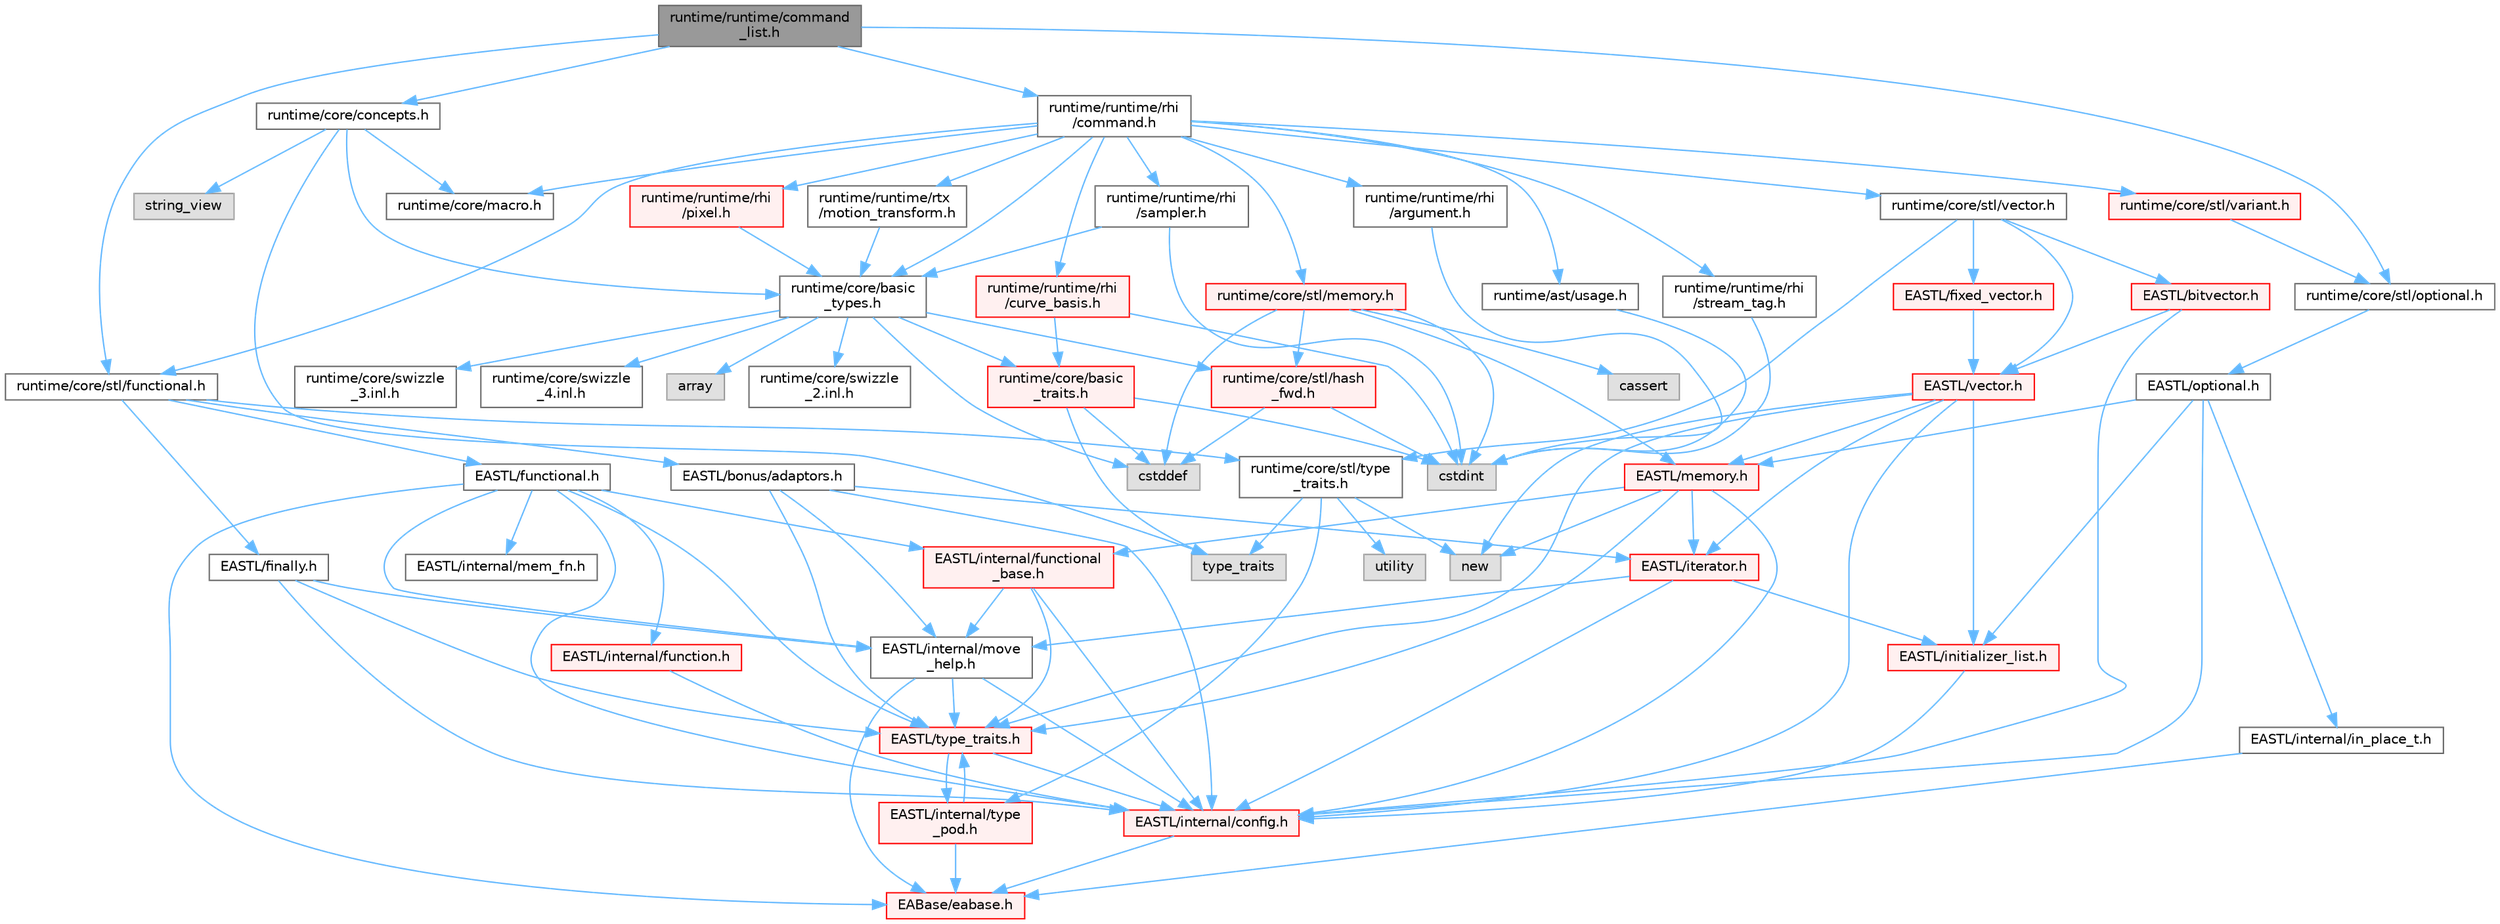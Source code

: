 digraph "runtime/runtime/command_list.h"
{
 // LATEX_PDF_SIZE
  bgcolor="transparent";
  edge [fontname=Helvetica,fontsize=10,labelfontname=Helvetica,labelfontsize=10];
  node [fontname=Helvetica,fontsize=10,shape=box,height=0.2,width=0.4];
  Node1 [id="Node000001",label="runtime/runtime/command\l_list.h",height=0.2,width=0.4,color="gray40", fillcolor="grey60", style="filled", fontcolor="black",tooltip=" "];
  Node1 -> Node2 [id="edge1_Node000001_Node000002",color="steelblue1",style="solid",tooltip=" "];
  Node2 [id="Node000002",label="runtime/core/concepts.h",height=0.2,width=0.4,color="grey40", fillcolor="white", style="filled",URL="$concepts_8h.html",tooltip=" "];
  Node2 -> Node3 [id="edge2_Node000002_Node000003",color="steelblue1",style="solid",tooltip=" "];
  Node3 [id="Node000003",label="type_traits",height=0.2,width=0.4,color="grey60", fillcolor="#E0E0E0", style="filled",tooltip=" "];
  Node2 -> Node4 [id="edge3_Node000002_Node000004",color="steelblue1",style="solid",tooltip=" "];
  Node4 [id="Node000004",label="string_view",height=0.2,width=0.4,color="grey60", fillcolor="#E0E0E0", style="filled",tooltip=" "];
  Node2 -> Node5 [id="edge4_Node000002_Node000005",color="steelblue1",style="solid",tooltip=" "];
  Node5 [id="Node000005",label="runtime/core/macro.h",height=0.2,width=0.4,color="grey40", fillcolor="white", style="filled",URL="$macro_8h.html",tooltip=" "];
  Node2 -> Node6 [id="edge5_Node000002_Node000006",color="steelblue1",style="solid",tooltip=" "];
  Node6 [id="Node000006",label="runtime/core/basic\l_types.h",height=0.2,width=0.4,color="grey40", fillcolor="white", style="filled",URL="$basic__types_8h.html",tooltip=" "];
  Node6 -> Node7 [id="edge6_Node000006_Node000007",color="steelblue1",style="solid",tooltip=" "];
  Node7 [id="Node000007",label="cstddef",height=0.2,width=0.4,color="grey60", fillcolor="#E0E0E0", style="filled",tooltip=" "];
  Node6 -> Node8 [id="edge7_Node000006_Node000008",color="steelblue1",style="solid",tooltip=" "];
  Node8 [id="Node000008",label="array",height=0.2,width=0.4,color="grey60", fillcolor="#E0E0E0", style="filled",tooltip=" "];
  Node6 -> Node9 [id="edge8_Node000006_Node000009",color="steelblue1",style="solid",tooltip=" "];
  Node9 [id="Node000009",label="runtime/core/stl/hash\l_fwd.h",height=0.2,width=0.4,color="red", fillcolor="#FFF0F0", style="filled",URL="$hash__fwd_8h.html",tooltip=" "];
  Node9 -> Node7 [id="edge9_Node000009_Node000007",color="steelblue1",style="solid",tooltip=" "];
  Node9 -> Node10 [id="edge10_Node000009_Node000010",color="steelblue1",style="solid",tooltip=" "];
  Node10 [id="Node000010",label="cstdint",height=0.2,width=0.4,color="grey60", fillcolor="#E0E0E0", style="filled",tooltip=" "];
  Node6 -> Node12 [id="edge11_Node000006_Node000012",color="steelblue1",style="solid",tooltip=" "];
  Node12 [id="Node000012",label="runtime/core/basic\l_traits.h",height=0.2,width=0.4,color="red", fillcolor="#FFF0F0", style="filled",URL="$basic__traits_8h.html",tooltip=" "];
  Node12 -> Node10 [id="edge12_Node000012_Node000010",color="steelblue1",style="solid",tooltip=" "];
  Node12 -> Node7 [id="edge13_Node000012_Node000007",color="steelblue1",style="solid",tooltip=" "];
  Node12 -> Node3 [id="edge14_Node000012_Node000003",color="steelblue1",style="solid",tooltip=" "];
  Node6 -> Node24 [id="edge15_Node000006_Node000024",color="steelblue1",style="solid",tooltip=" "];
  Node24 [id="Node000024",label="runtime/core/swizzle\l_2.inl.h",height=0.2,width=0.4,color="grey40", fillcolor="white", style="filled",URL="$core_2swizzle__2_8inl_8h.html",tooltip=" "];
  Node6 -> Node25 [id="edge16_Node000006_Node000025",color="steelblue1",style="solid",tooltip=" "];
  Node25 [id="Node000025",label="runtime/core/swizzle\l_3.inl.h",height=0.2,width=0.4,color="grey40", fillcolor="white", style="filled",URL="$core_2swizzle__3_8inl_8h.html",tooltip=" "];
  Node6 -> Node26 [id="edge17_Node000006_Node000026",color="steelblue1",style="solid",tooltip=" "];
  Node26 [id="Node000026",label="runtime/core/swizzle\l_4.inl.h",height=0.2,width=0.4,color="grey40", fillcolor="white", style="filled",URL="$core_2swizzle__4_8inl_8h.html",tooltip=" "];
  Node1 -> Node27 [id="edge18_Node000001_Node000027",color="steelblue1",style="solid",tooltip=" "];
  Node27 [id="Node000027",label="runtime/core/stl/optional.h",height=0.2,width=0.4,color="grey40", fillcolor="white", style="filled",URL="$core_2stl_2optional_8h.html",tooltip=" "];
  Node27 -> Node28 [id="edge19_Node000027_Node000028",color="steelblue1",style="solid",tooltip=" "];
  Node28 [id="Node000028",label="EASTL/optional.h",height=0.2,width=0.4,color="grey40", fillcolor="white", style="filled",URL="$_e_a_s_t_l_2include_2_e_a_s_t_l_2optional_8h.html",tooltip=" "];
  Node28 -> Node29 [id="edge20_Node000028_Node000029",color="steelblue1",style="solid",tooltip=" "];
  Node29 [id="Node000029",label="EASTL/internal/config.h",height=0.2,width=0.4,color="red", fillcolor="#FFF0F0", style="filled",URL="$config_8h.html",tooltip=" "];
  Node29 -> Node30 [id="edge21_Node000029_Node000030",color="steelblue1",style="solid",tooltip=" "];
  Node30 [id="Node000030",label="EABase/eabase.h",height=0.2,width=0.4,color="red", fillcolor="#FFF0F0", style="filled",URL="$eabase_8h.html",tooltip=" "];
  Node28 -> Node38 [id="edge22_Node000028_Node000038",color="steelblue1",style="solid",tooltip=" "];
  Node38 [id="Node000038",label="EASTL/initializer_list.h",height=0.2,width=0.4,color="red", fillcolor="#FFF0F0", style="filled",URL="$initializer__list_8h.html",tooltip=" "];
  Node38 -> Node29 [id="edge23_Node000038_Node000029",color="steelblue1",style="solid",tooltip=" "];
  Node28 -> Node39 [id="edge24_Node000028_Node000039",color="steelblue1",style="solid",tooltip=" "];
  Node39 [id="Node000039",label="EASTL/memory.h",height=0.2,width=0.4,color="red", fillcolor="#FFF0F0", style="filled",URL="$_e_a_s_t_l_2include_2_e_a_s_t_l_2memory_8h.html",tooltip=" "];
  Node39 -> Node29 [id="edge25_Node000039_Node000029",color="steelblue1",style="solid",tooltip=" "];
  Node39 -> Node55 [id="edge26_Node000039_Node000055",color="steelblue1",style="solid",tooltip=" "];
  Node55 [id="Node000055",label="EASTL/internal/functional\l_base.h",height=0.2,width=0.4,color="red", fillcolor="#FFF0F0", style="filled",URL="$functional__base_8h.html",tooltip=" "];
  Node55 -> Node29 [id="edge27_Node000055_Node000029",color="steelblue1",style="solid",tooltip=" "];
  Node55 -> Node43 [id="edge28_Node000055_Node000043",color="steelblue1",style="solid",tooltip=" "];
  Node43 [id="Node000043",label="EASTL/internal/move\l_help.h",height=0.2,width=0.4,color="grey40", fillcolor="white", style="filled",URL="$move__help_8h.html",tooltip=" "];
  Node43 -> Node30 [id="edge29_Node000043_Node000030",color="steelblue1",style="solid",tooltip=" "];
  Node43 -> Node29 [id="edge30_Node000043_Node000029",color="steelblue1",style="solid",tooltip=" "];
  Node43 -> Node44 [id="edge31_Node000043_Node000044",color="steelblue1",style="solid",tooltip=" "];
  Node44 [id="Node000044",label="EASTL/type_traits.h",height=0.2,width=0.4,color="red", fillcolor="#FFF0F0", style="filled",URL="$_e_a_s_t_l_2include_2_e_a_s_t_l_2type__traits_8h.html",tooltip=" "];
  Node44 -> Node29 [id="edge32_Node000044_Node000029",color="steelblue1",style="solid",tooltip=" "];
  Node44 -> Node52 [id="edge33_Node000044_Node000052",color="steelblue1",style="solid",tooltip=" "];
  Node52 [id="Node000052",label="EASTL/internal/type\l_pod.h",height=0.2,width=0.4,color="red", fillcolor="#FFF0F0", style="filled",URL="$type__pod_8h.html",tooltip=" "];
  Node52 -> Node30 [id="edge34_Node000052_Node000030",color="steelblue1",style="solid",tooltip=" "];
  Node52 -> Node44 [id="edge35_Node000052_Node000044",color="steelblue1",style="solid",tooltip=" "];
  Node55 -> Node44 [id="edge36_Node000055_Node000044",color="steelblue1",style="solid",tooltip=" "];
  Node39 -> Node44 [id="edge37_Node000039_Node000044",color="steelblue1",style="solid",tooltip=" "];
  Node39 -> Node42 [id="edge38_Node000039_Node000042",color="steelblue1",style="solid",tooltip=" "];
  Node42 [id="Node000042",label="EASTL/iterator.h",height=0.2,width=0.4,color="red", fillcolor="#FFF0F0", style="filled",URL="$_e_a_s_t_l_2include_2_e_a_s_t_l_2iterator_8h.html",tooltip=" "];
  Node42 -> Node29 [id="edge39_Node000042_Node000029",color="steelblue1",style="solid",tooltip=" "];
  Node42 -> Node43 [id="edge40_Node000042_Node000043",color="steelblue1",style="solid",tooltip=" "];
  Node42 -> Node38 [id="edge41_Node000042_Node000038",color="steelblue1",style="solid",tooltip=" "];
  Node39 -> Node66 [id="edge42_Node000039_Node000066",color="steelblue1",style="solid",tooltip=" "];
  Node66 [id="Node000066",label="new",height=0.2,width=0.4,color="grey60", fillcolor="#E0E0E0", style="filled",tooltip=" "];
  Node28 -> Node82 [id="edge43_Node000028_Node000082",color="steelblue1",style="solid",tooltip=" "];
  Node82 [id="Node000082",label="EASTL/internal/in_place_t.h",height=0.2,width=0.4,color="grey40", fillcolor="white", style="filled",URL="$in__place__t_8h.html",tooltip=" "];
  Node82 -> Node30 [id="edge44_Node000082_Node000030",color="steelblue1",style="solid",tooltip=" "];
  Node1 -> Node169 [id="edge45_Node000001_Node000169",color="steelblue1",style="solid",tooltip=" "];
  Node169 [id="Node000169",label="runtime/core/stl/functional.h",height=0.2,width=0.4,color="grey40", fillcolor="white", style="filled",URL="$core_2stl_2functional_8h.html",tooltip=" "];
  Node169 -> Node170 [id="edge46_Node000169_Node000170",color="steelblue1",style="solid",tooltip=" "];
  Node170 [id="Node000170",label="runtime/core/stl/type\l_traits.h",height=0.2,width=0.4,color="grey40", fillcolor="white", style="filled",URL="$core_2stl_2type__traits_8h.html",tooltip=" "];
  Node170 -> Node66 [id="edge47_Node000170_Node000066",color="steelblue1",style="solid",tooltip=" "];
  Node170 -> Node14 [id="edge48_Node000170_Node000014",color="steelblue1",style="solid",tooltip=" "];
  Node14 [id="Node000014",label="utility",height=0.2,width=0.4,color="grey60", fillcolor="#E0E0E0", style="filled",tooltip=" "];
  Node170 -> Node3 [id="edge49_Node000170_Node000003",color="steelblue1",style="solid",tooltip=" "];
  Node170 -> Node52 [id="edge50_Node000170_Node000052",color="steelblue1",style="solid",tooltip=" "];
  Node169 -> Node171 [id="edge51_Node000169_Node000171",color="steelblue1",style="solid",tooltip=" "];
  Node171 [id="Node000171",label="EASTL/finally.h",height=0.2,width=0.4,color="grey40", fillcolor="white", style="filled",URL="$finally_8h.html",tooltip=" "];
  Node171 -> Node29 [id="edge52_Node000171_Node000029",color="steelblue1",style="solid",tooltip=" "];
  Node171 -> Node43 [id="edge53_Node000171_Node000043",color="steelblue1",style="solid",tooltip=" "];
  Node171 -> Node44 [id="edge54_Node000171_Node000044",color="steelblue1",style="solid",tooltip=" "];
  Node169 -> Node70 [id="edge55_Node000169_Node000070",color="steelblue1",style="solid",tooltip=" "];
  Node70 [id="Node000070",label="EASTL/functional.h",height=0.2,width=0.4,color="grey40", fillcolor="white", style="filled",URL="$_e_a_s_t_l_2include_2_e_a_s_t_l_2functional_8h.html",tooltip=" "];
  Node70 -> Node30 [id="edge56_Node000070_Node000030",color="steelblue1",style="solid",tooltip=" "];
  Node70 -> Node29 [id="edge57_Node000070_Node000029",color="steelblue1",style="solid",tooltip=" "];
  Node70 -> Node43 [id="edge58_Node000070_Node000043",color="steelblue1",style="solid",tooltip=" "];
  Node70 -> Node44 [id="edge59_Node000070_Node000044",color="steelblue1",style="solid",tooltip=" "];
  Node70 -> Node55 [id="edge60_Node000070_Node000055",color="steelblue1",style="solid",tooltip=" "];
  Node70 -> Node71 [id="edge61_Node000070_Node000071",color="steelblue1",style="solid",tooltip=" "];
  Node71 [id="Node000071",label="EASTL/internal/mem_fn.h",height=0.2,width=0.4,color="grey40", fillcolor="white", style="filled",URL="$mem__fn_8h.html",tooltip=" "];
  Node70 -> Node72 [id="edge62_Node000070_Node000072",color="steelblue1",style="solid",tooltip=" "];
  Node72 [id="Node000072",label="EASTL/internal/function.h",height=0.2,width=0.4,color="red", fillcolor="#FFF0F0", style="filled",URL="$_e_a_s_t_l_2include_2_e_a_s_t_l_2internal_2function_8h.html",tooltip=" "];
  Node72 -> Node29 [id="edge63_Node000072_Node000029",color="steelblue1",style="solid",tooltip=" "];
  Node169 -> Node172 [id="edge64_Node000169_Node000172",color="steelblue1",style="solid",tooltip=" "];
  Node172 [id="Node000172",label="EASTL/bonus/adaptors.h",height=0.2,width=0.4,color="grey40", fillcolor="white", style="filled",URL="$adaptors_8h.html",tooltip=" "];
  Node172 -> Node29 [id="edge65_Node000172_Node000029",color="steelblue1",style="solid",tooltip=" "];
  Node172 -> Node43 [id="edge66_Node000172_Node000043",color="steelblue1",style="solid",tooltip=" "];
  Node172 -> Node44 [id="edge67_Node000172_Node000044",color="steelblue1",style="solid",tooltip=" "];
  Node172 -> Node42 [id="edge68_Node000172_Node000042",color="steelblue1",style="solid",tooltip=" "];
  Node1 -> Node173 [id="edge69_Node000001_Node000173",color="steelblue1",style="solid",tooltip=" "];
  Node173 [id="Node000173",label="runtime/runtime/rhi\l/command.h",height=0.2,width=0.4,color="grey40", fillcolor="white", style="filled",URL="$command_8h.html",tooltip=" "];
  Node173 -> Node5 [id="edge70_Node000173_Node000005",color="steelblue1",style="solid",tooltip=" "];
  Node173 -> Node6 [id="edge71_Node000173_Node000006",color="steelblue1",style="solid",tooltip=" "];
  Node173 -> Node174 [id="edge72_Node000173_Node000174",color="steelblue1",style="solid",tooltip=" "];
  Node174 [id="Node000174",label="runtime/core/stl/vector.h",height=0.2,width=0.4,color="grey40", fillcolor="white", style="filled",URL="$core_2stl_2vector_8h.html",tooltip=" "];
  Node174 -> Node175 [id="edge73_Node000174_Node000175",color="steelblue1",style="solid",tooltip=" "];
  Node175 [id="Node000175",label="EASTL/vector.h",height=0.2,width=0.4,color="red", fillcolor="#FFF0F0", style="filled",URL="$_e_a_s_t_l_2include_2_e_a_s_t_l_2vector_8h.html",tooltip=" "];
  Node175 -> Node38 [id="edge74_Node000175_Node000038",color="steelblue1",style="solid",tooltip=" "];
  Node175 -> Node29 [id="edge75_Node000175_Node000029",color="steelblue1",style="solid",tooltip=" "];
  Node175 -> Node42 [id="edge76_Node000175_Node000042",color="steelblue1",style="solid",tooltip=" "];
  Node175 -> Node39 [id="edge77_Node000175_Node000039",color="steelblue1",style="solid",tooltip=" "];
  Node175 -> Node44 [id="edge78_Node000175_Node000044",color="steelblue1",style="solid",tooltip=" "];
  Node175 -> Node66 [id="edge79_Node000175_Node000066",color="steelblue1",style="solid",tooltip=" "];
  Node174 -> Node176 [id="edge80_Node000174_Node000176",color="steelblue1",style="solid",tooltip=" "];
  Node176 [id="Node000176",label="EASTL/fixed_vector.h",height=0.2,width=0.4,color="red", fillcolor="#FFF0F0", style="filled",URL="$fixed__vector_8h.html",tooltip=" "];
  Node176 -> Node175 [id="edge81_Node000176_Node000175",color="steelblue1",style="solid",tooltip=" "];
  Node174 -> Node178 [id="edge82_Node000174_Node000178",color="steelblue1",style="solid",tooltip=" "];
  Node178 [id="Node000178",label="EASTL/bitvector.h",height=0.2,width=0.4,color="red", fillcolor="#FFF0F0", style="filled",URL="$bitvector_8h.html",tooltip=" "];
  Node178 -> Node29 [id="edge83_Node000178_Node000029",color="steelblue1",style="solid",tooltip=" "];
  Node178 -> Node175 [id="edge84_Node000178_Node000175",color="steelblue1",style="solid",tooltip=" "];
  Node174 -> Node170 [id="edge85_Node000174_Node000170",color="steelblue1",style="solid",tooltip=" "];
  Node173 -> Node60 [id="edge86_Node000173_Node000060",color="steelblue1",style="solid",tooltip=" "];
  Node60 [id="Node000060",label="runtime/core/stl/memory.h",height=0.2,width=0.4,color="red", fillcolor="#FFF0F0", style="filled",URL="$core_2stl_2memory_8h.html",tooltip=" "];
  Node60 -> Node7 [id="edge87_Node000060_Node000007",color="steelblue1",style="solid",tooltip=" "];
  Node60 -> Node10 [id="edge88_Node000060_Node000010",color="steelblue1",style="solid",tooltip=" "];
  Node60 -> Node61 [id="edge89_Node000060_Node000061",color="steelblue1",style="solid",tooltip=" "];
  Node61 [id="Node000061",label="cassert",height=0.2,width=0.4,color="grey60", fillcolor="#E0E0E0", style="filled",tooltip=" "];
  Node60 -> Node39 [id="edge90_Node000060_Node000039",color="steelblue1",style="solid",tooltip=" "];
  Node60 -> Node9 [id="edge91_Node000060_Node000009",color="steelblue1",style="solid",tooltip=" "];
  Node173 -> Node180 [id="edge92_Node000173_Node000180",color="steelblue1",style="solid",tooltip=" "];
  Node180 [id="Node000180",label="runtime/core/stl/variant.h",height=0.2,width=0.4,color="red", fillcolor="#FFF0F0", style="filled",URL="$core_2stl_2variant_8h.html",tooltip=" "];
  Node180 -> Node27 [id="edge93_Node000180_Node000027",color="steelblue1",style="solid",tooltip=" "];
  Node173 -> Node169 [id="edge94_Node000173_Node000169",color="steelblue1",style="solid",tooltip=" "];
  Node173 -> Node184 [id="edge95_Node000173_Node000184",color="steelblue1",style="solid",tooltip=" "];
  Node184 [id="Node000184",label="runtime/ast/usage.h",height=0.2,width=0.4,color="grey40", fillcolor="white", style="filled",URL="$usage_8h.html",tooltip=" "];
  Node184 -> Node10 [id="edge96_Node000184_Node000010",color="steelblue1",style="solid",tooltip=" "];
  Node173 -> Node185 [id="edge97_Node000173_Node000185",color="steelblue1",style="solid",tooltip=" "];
  Node185 [id="Node000185",label="runtime/runtime/rhi\l/pixel.h",height=0.2,width=0.4,color="red", fillcolor="#FFF0F0", style="filled",URL="$pixel_8h.html",tooltip=" "];
  Node185 -> Node6 [id="edge98_Node000185_Node000006",color="steelblue1",style="solid",tooltip=" "];
  Node173 -> Node186 [id="edge99_Node000173_Node000186",color="steelblue1",style="solid",tooltip=" "];
  Node186 [id="Node000186",label="runtime/runtime/rhi\l/stream_tag.h",height=0.2,width=0.4,color="grey40", fillcolor="white", style="filled",URL="$stream__tag_8h.html",tooltip=" "];
  Node186 -> Node10 [id="edge100_Node000186_Node000010",color="steelblue1",style="solid",tooltip=" "];
  Node173 -> Node187 [id="edge101_Node000173_Node000187",color="steelblue1",style="solid",tooltip=" "];
  Node187 [id="Node000187",label="runtime/runtime/rhi\l/sampler.h",height=0.2,width=0.4,color="grey40", fillcolor="white", style="filled",URL="$sampler_8h.html",tooltip=" "];
  Node187 -> Node10 [id="edge102_Node000187_Node000010",color="steelblue1",style="solid",tooltip=" "];
  Node187 -> Node6 [id="edge103_Node000187_Node000006",color="steelblue1",style="solid",tooltip=" "];
  Node173 -> Node188 [id="edge104_Node000173_Node000188",color="steelblue1",style="solid",tooltip=" "];
  Node188 [id="Node000188",label="runtime/runtime/rhi\l/argument.h",height=0.2,width=0.4,color="grey40", fillcolor="white", style="filled",URL="$argument_8h.html",tooltip=" "];
  Node188 -> Node10 [id="edge105_Node000188_Node000010",color="steelblue1",style="solid",tooltip=" "];
  Node173 -> Node189 [id="edge106_Node000173_Node000189",color="steelblue1",style="solid",tooltip=" "];
  Node189 [id="Node000189",label="runtime/runtime/rhi\l/curve_basis.h",height=0.2,width=0.4,color="red", fillcolor="#FFF0F0", style="filled",URL="$curve__basis_8h.html",tooltip=" "];
  Node189 -> Node10 [id="edge107_Node000189_Node000010",color="steelblue1",style="solid",tooltip=" "];
  Node189 -> Node12 [id="edge108_Node000189_Node000012",color="steelblue1",style="solid",tooltip=" "];
  Node173 -> Node192 [id="edge109_Node000173_Node000192",color="steelblue1",style="solid",tooltip=" "];
  Node192 [id="Node000192",label="runtime/runtime/rtx\l/motion_transform.h",height=0.2,width=0.4,color="grey40", fillcolor="white", style="filled",URL="$motion__transform_8h.html",tooltip=" "];
  Node192 -> Node6 [id="edge110_Node000192_Node000006",color="steelblue1",style="solid",tooltip=" "];
}
